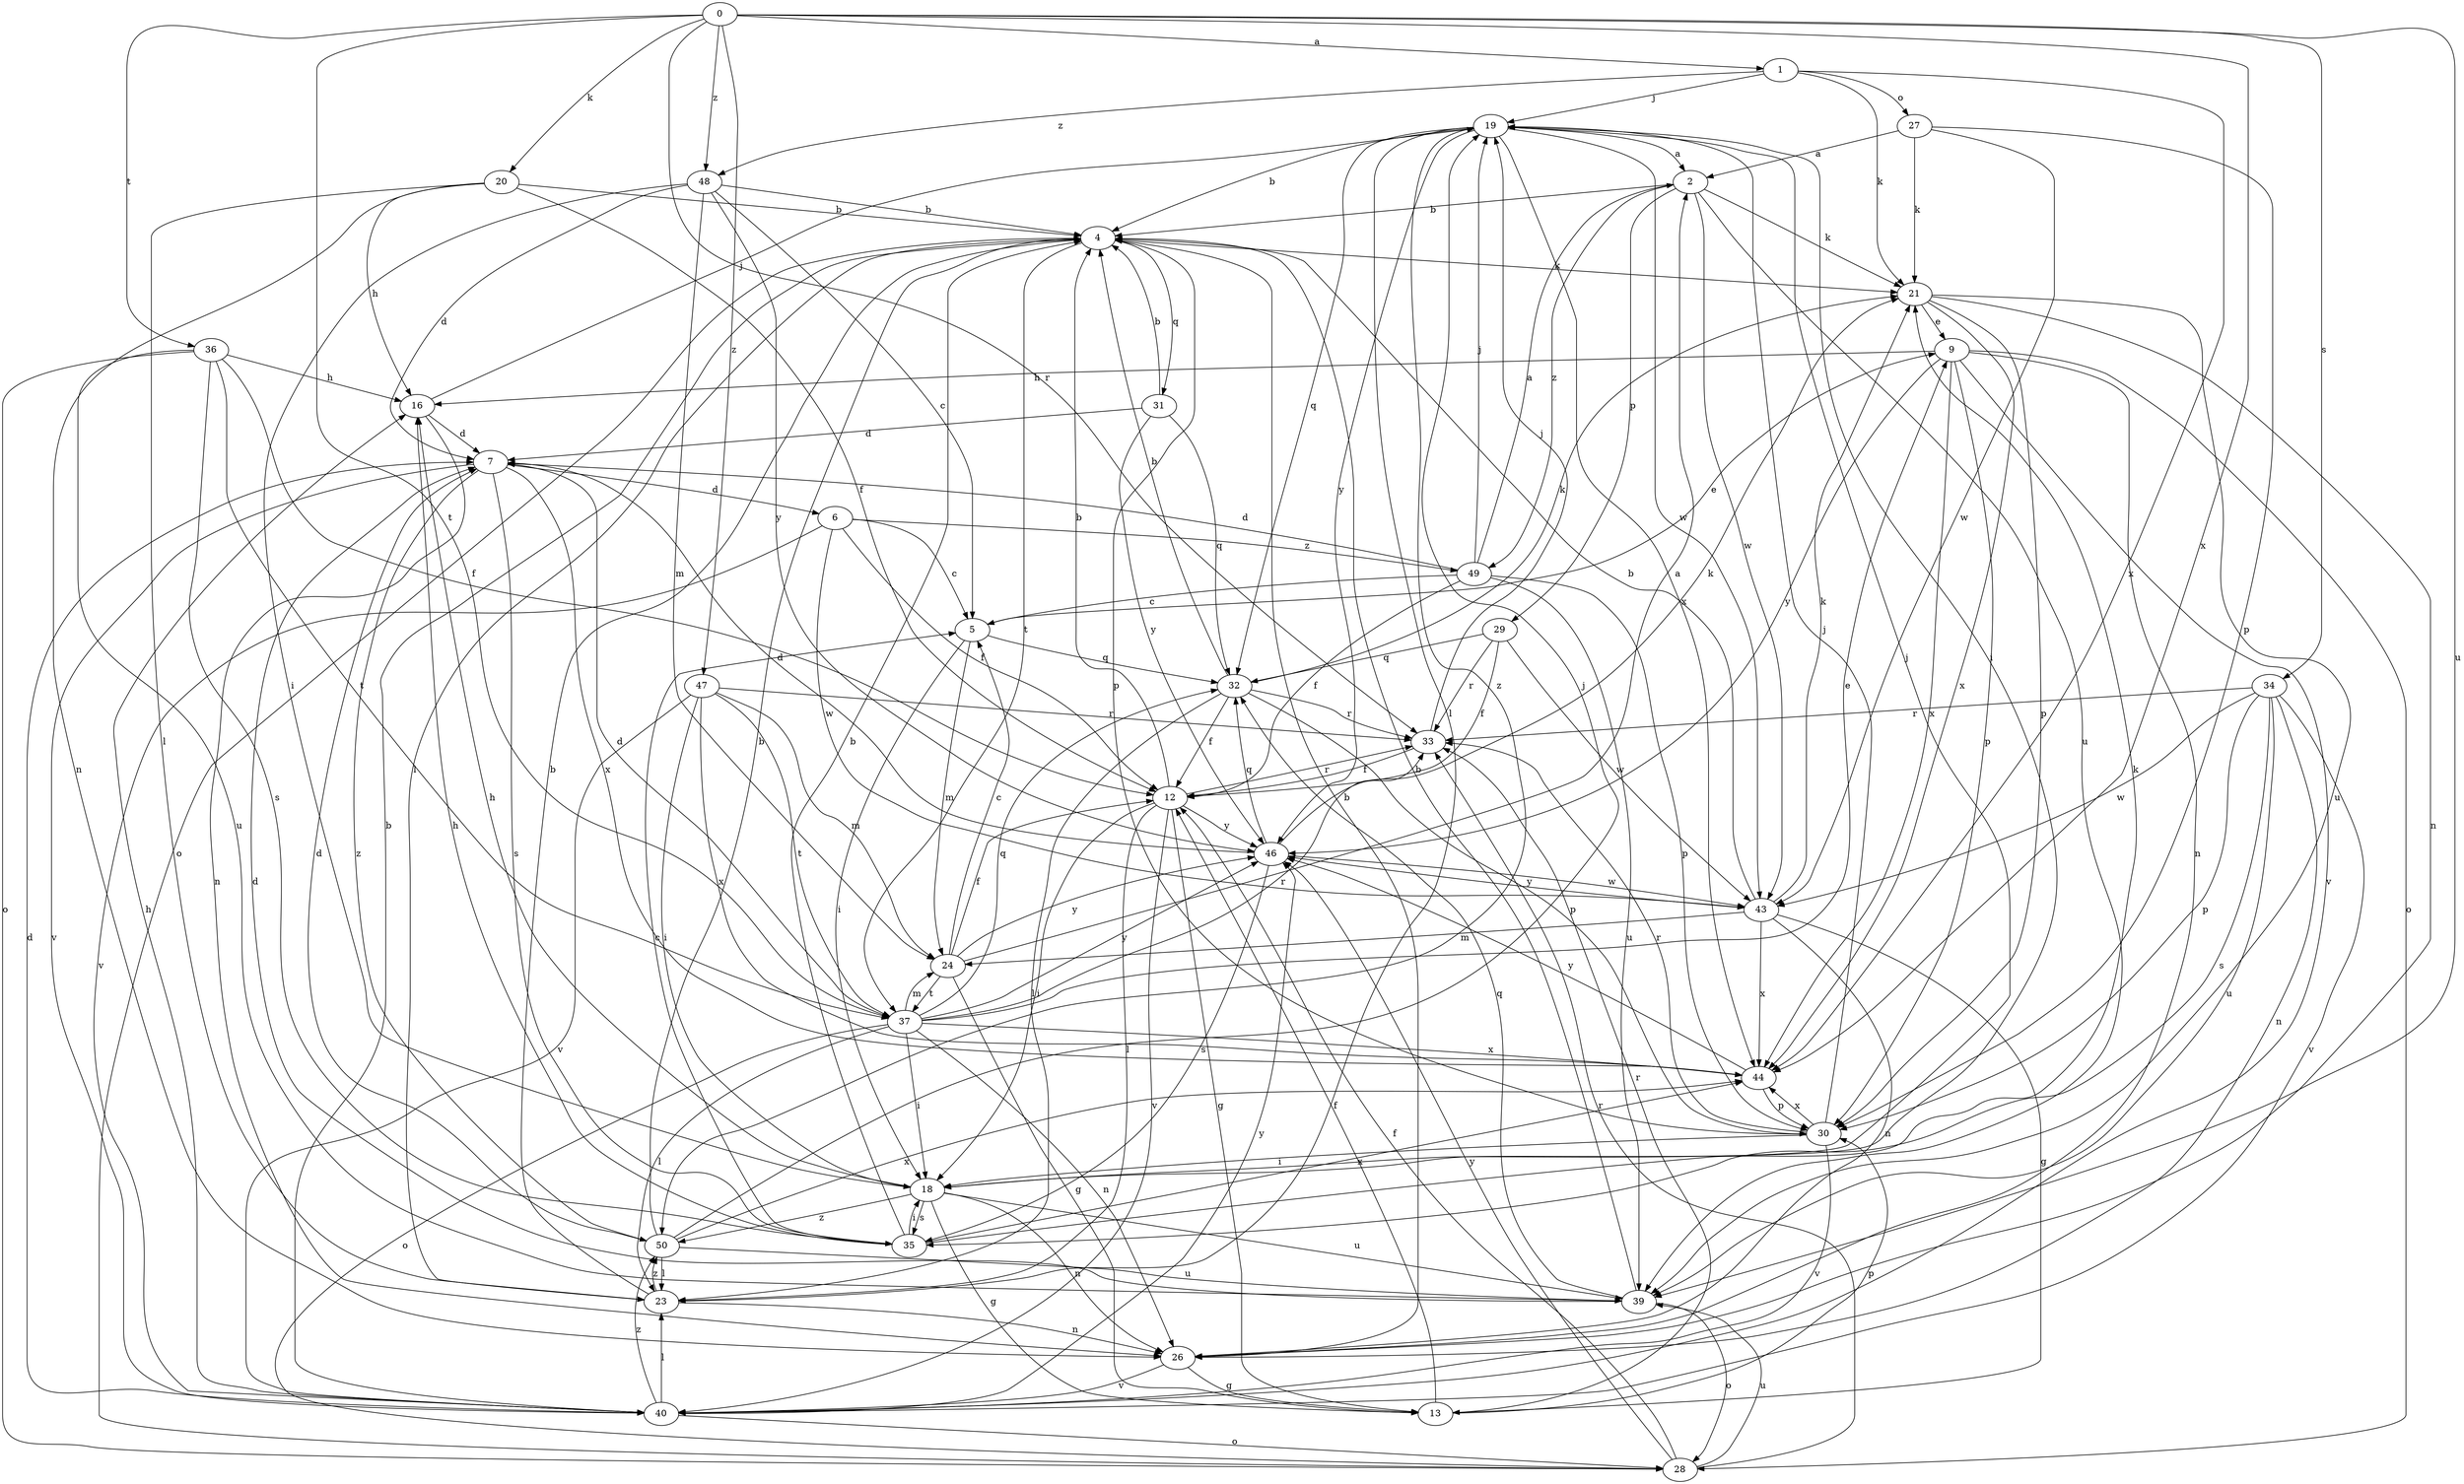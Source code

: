 strict digraph  {
0;
1;
2;
4;
5;
6;
7;
9;
12;
13;
16;
18;
19;
20;
21;
23;
24;
26;
27;
28;
29;
30;
31;
32;
33;
34;
35;
36;
37;
39;
40;
43;
44;
46;
47;
48;
49;
50;
0 -> 1  [label=a];
0 -> 20  [label=k];
0 -> 33  [label=r];
0 -> 34  [label=s];
0 -> 36  [label=t];
0 -> 37  [label=t];
0 -> 39  [label=u];
0 -> 44  [label=x];
0 -> 47  [label=z];
0 -> 48  [label=z];
1 -> 19  [label=j];
1 -> 21  [label=k];
1 -> 27  [label=o];
1 -> 44  [label=x];
1 -> 48  [label=z];
2 -> 4  [label=b];
2 -> 21  [label=k];
2 -> 29  [label=p];
2 -> 39  [label=u];
2 -> 43  [label=w];
2 -> 49  [label=z];
4 -> 21  [label=k];
4 -> 23  [label=l];
4 -> 28  [label=o];
4 -> 30  [label=p];
4 -> 31  [label=q];
4 -> 37  [label=t];
5 -> 9  [label=e];
5 -> 18  [label=i];
5 -> 24  [label=m];
5 -> 32  [label=q];
6 -> 5  [label=c];
6 -> 12  [label=f];
6 -> 40  [label=v];
6 -> 43  [label=w];
6 -> 49  [label=z];
7 -> 6  [label=d];
7 -> 35  [label=s];
7 -> 40  [label=v];
7 -> 44  [label=x];
7 -> 50  [label=z];
9 -> 16  [label=h];
9 -> 26  [label=n];
9 -> 28  [label=o];
9 -> 30  [label=p];
9 -> 40  [label=v];
9 -> 44  [label=x];
9 -> 46  [label=y];
12 -> 4  [label=b];
12 -> 13  [label=g];
12 -> 18  [label=i];
12 -> 23  [label=l];
12 -> 33  [label=r];
12 -> 40  [label=v];
12 -> 46  [label=y];
13 -> 12  [label=f];
13 -> 30  [label=p];
13 -> 33  [label=r];
16 -> 7  [label=d];
16 -> 19  [label=j];
16 -> 26  [label=n];
18 -> 13  [label=g];
18 -> 16  [label=h];
18 -> 19  [label=j];
18 -> 26  [label=n];
18 -> 35  [label=s];
18 -> 39  [label=u];
18 -> 50  [label=z];
19 -> 2  [label=a];
19 -> 4  [label=b];
19 -> 18  [label=i];
19 -> 23  [label=l];
19 -> 32  [label=q];
19 -> 43  [label=w];
19 -> 44  [label=x];
19 -> 46  [label=y];
19 -> 50  [label=z];
20 -> 4  [label=b];
20 -> 12  [label=f];
20 -> 16  [label=h];
20 -> 23  [label=l];
20 -> 26  [label=n];
21 -> 9  [label=e];
21 -> 26  [label=n];
21 -> 30  [label=p];
21 -> 39  [label=u];
21 -> 44  [label=x];
23 -> 4  [label=b];
23 -> 26  [label=n];
23 -> 50  [label=z];
24 -> 2  [label=a];
24 -> 5  [label=c];
24 -> 12  [label=f];
24 -> 13  [label=g];
24 -> 37  [label=t];
24 -> 46  [label=y];
26 -> 4  [label=b];
26 -> 13  [label=g];
26 -> 40  [label=v];
27 -> 2  [label=a];
27 -> 21  [label=k];
27 -> 30  [label=p];
27 -> 43  [label=w];
28 -> 12  [label=f];
28 -> 33  [label=r];
28 -> 39  [label=u];
28 -> 46  [label=y];
29 -> 12  [label=f];
29 -> 32  [label=q];
29 -> 33  [label=r];
29 -> 43  [label=w];
30 -> 18  [label=i];
30 -> 19  [label=j];
30 -> 33  [label=r];
30 -> 40  [label=v];
30 -> 44  [label=x];
31 -> 4  [label=b];
31 -> 7  [label=d];
31 -> 32  [label=q];
31 -> 46  [label=y];
32 -> 4  [label=b];
32 -> 12  [label=f];
32 -> 21  [label=k];
32 -> 23  [label=l];
32 -> 30  [label=p];
32 -> 33  [label=r];
33 -> 12  [label=f];
33 -> 19  [label=j];
34 -> 26  [label=n];
34 -> 30  [label=p];
34 -> 33  [label=r];
34 -> 35  [label=s];
34 -> 39  [label=u];
34 -> 40  [label=v];
34 -> 43  [label=w];
35 -> 4  [label=b];
35 -> 5  [label=c];
35 -> 16  [label=h];
35 -> 18  [label=i];
35 -> 21  [label=k];
35 -> 44  [label=x];
36 -> 12  [label=f];
36 -> 16  [label=h];
36 -> 28  [label=o];
36 -> 35  [label=s];
36 -> 37  [label=t];
36 -> 39  [label=u];
37 -> 7  [label=d];
37 -> 9  [label=e];
37 -> 18  [label=i];
37 -> 23  [label=l];
37 -> 24  [label=m];
37 -> 26  [label=n];
37 -> 28  [label=o];
37 -> 32  [label=q];
37 -> 33  [label=r];
37 -> 44  [label=x];
37 -> 46  [label=y];
39 -> 4  [label=b];
39 -> 7  [label=d];
39 -> 28  [label=o];
39 -> 32  [label=q];
40 -> 4  [label=b];
40 -> 7  [label=d];
40 -> 16  [label=h];
40 -> 23  [label=l];
40 -> 28  [label=o];
40 -> 46  [label=y];
40 -> 50  [label=z];
43 -> 4  [label=b];
43 -> 13  [label=g];
43 -> 21  [label=k];
43 -> 24  [label=m];
43 -> 26  [label=n];
43 -> 44  [label=x];
43 -> 46  [label=y];
44 -> 30  [label=p];
44 -> 46  [label=y];
46 -> 7  [label=d];
46 -> 21  [label=k];
46 -> 32  [label=q];
46 -> 35  [label=s];
46 -> 43  [label=w];
47 -> 18  [label=i];
47 -> 24  [label=m];
47 -> 33  [label=r];
47 -> 37  [label=t];
47 -> 40  [label=v];
47 -> 44  [label=x];
48 -> 4  [label=b];
48 -> 5  [label=c];
48 -> 7  [label=d];
48 -> 18  [label=i];
48 -> 24  [label=m];
48 -> 46  [label=y];
49 -> 2  [label=a];
49 -> 5  [label=c];
49 -> 7  [label=d];
49 -> 12  [label=f];
49 -> 19  [label=j];
49 -> 30  [label=p];
49 -> 39  [label=u];
50 -> 4  [label=b];
50 -> 7  [label=d];
50 -> 19  [label=j];
50 -> 23  [label=l];
50 -> 39  [label=u];
50 -> 44  [label=x];
}
